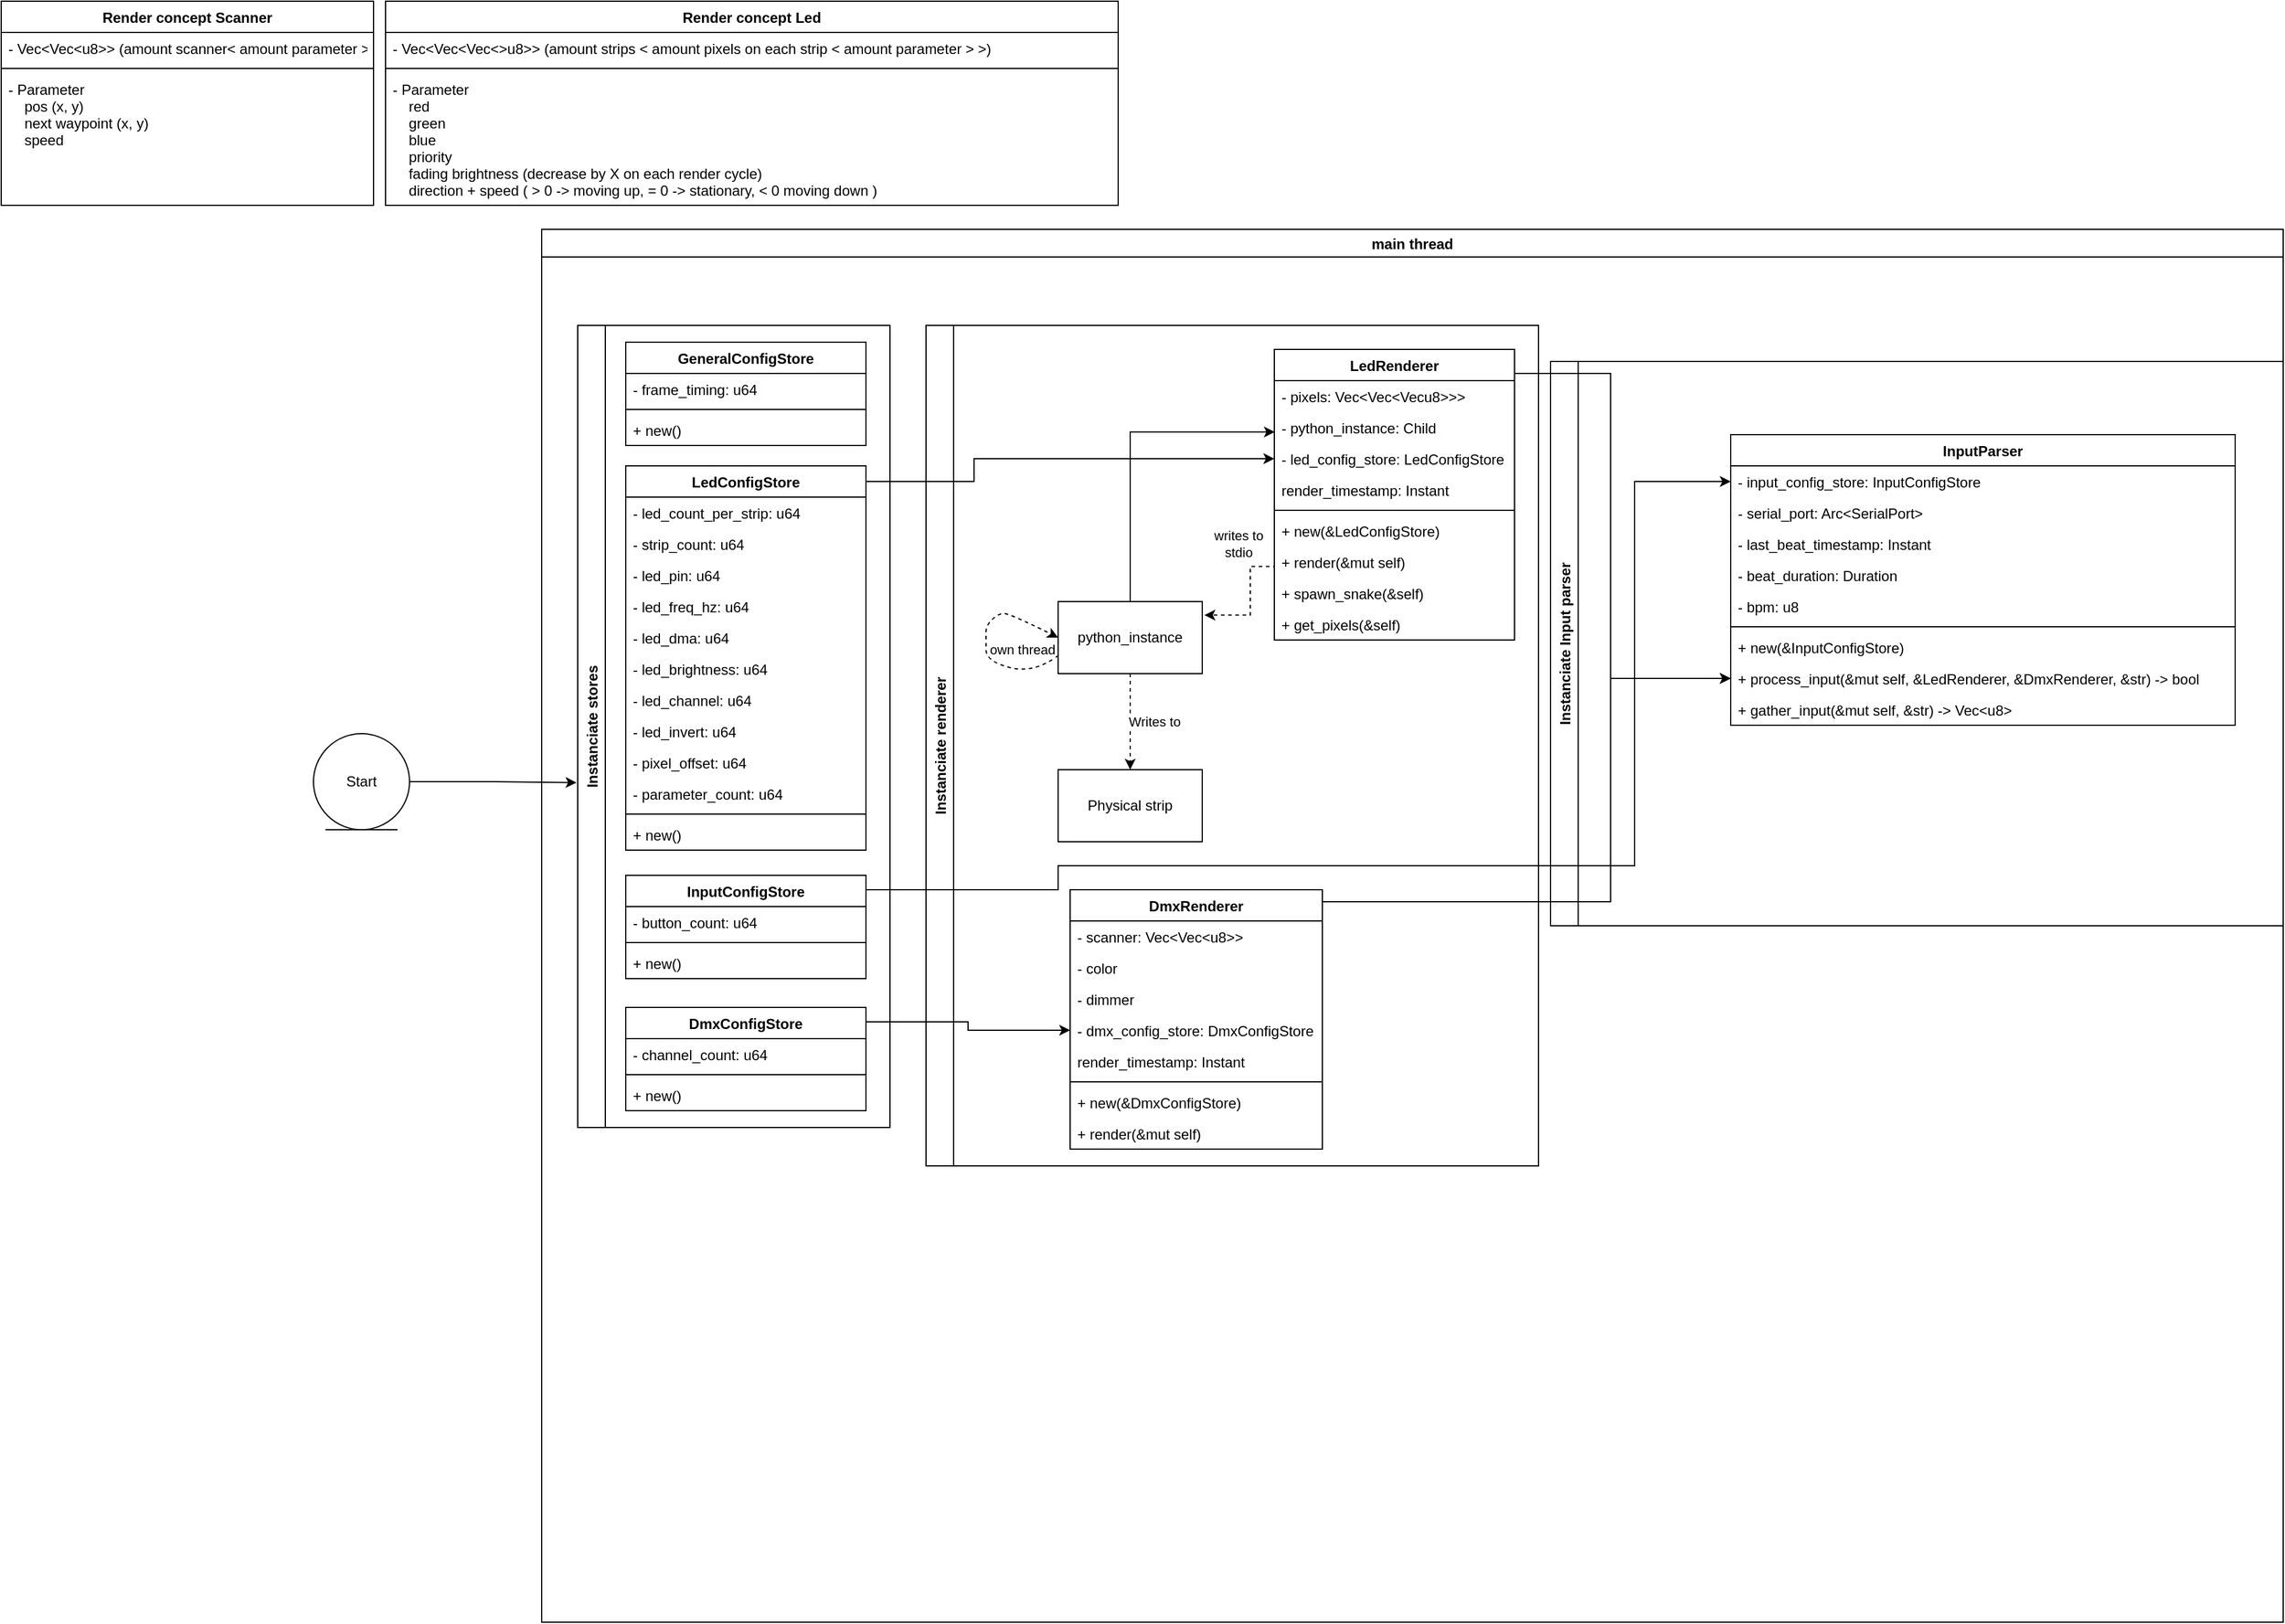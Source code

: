 <mxfile version="20.5.1" type="github">
  <diagram id="E8JHI24DwK8MyCqx6PZm" name="Page-1">
    <mxGraphModel dx="1690" dy="1860" grid="1" gridSize="10" guides="1" tooltips="1" connect="1" arrows="1" fold="1" page="1" pageScale="1" pageWidth="850" pageHeight="1100" math="0" shadow="0">
      <root>
        <mxCell id="0" />
        <mxCell id="1" parent="0" />
        <mxCell id="yd3WXveBUGIFOpn6r7nt-37" value="Render concept Scanner" style="swimlane;fontStyle=1;align=center;verticalAlign=top;childLayout=stackLayout;horizontal=1;startSize=26;horizontalStack=0;resizeParent=1;resizeParentMax=0;resizeLast=0;collapsible=1;marginBottom=0;" vertex="1" parent="1">
          <mxGeometry x="-500" y="90" width="310" height="170" as="geometry" />
        </mxCell>
        <mxCell id="yd3WXveBUGIFOpn6r7nt-41" value="- Vec&lt;Vec&lt;u8&gt;&gt; (amount scanner&lt; amount parameter &gt;)" style="text;strokeColor=none;fillColor=none;align=left;verticalAlign=top;spacingLeft=4;spacingRight=4;overflow=hidden;rotatable=0;points=[[0,0.5],[1,0.5]];portConstraint=eastwest;" vertex="1" parent="yd3WXveBUGIFOpn6r7nt-37">
          <mxGeometry y="26" width="310" height="26" as="geometry" />
        </mxCell>
        <mxCell id="yd3WXveBUGIFOpn6r7nt-39" value="" style="line;strokeWidth=1;fillColor=none;align=left;verticalAlign=middle;spacingTop=-1;spacingLeft=3;spacingRight=3;rotatable=0;labelPosition=right;points=[];portConstraint=eastwest;strokeColor=inherit;" vertex="1" parent="yd3WXveBUGIFOpn6r7nt-37">
          <mxGeometry y="52" width="310" height="8" as="geometry" />
        </mxCell>
        <mxCell id="yd3WXveBUGIFOpn6r7nt-40" value="- Parameter&#xa;    pos (x, y)&#xa;    next waypoint (x, y)&#xa;    speed" style="text;strokeColor=none;fillColor=none;align=left;verticalAlign=top;spacingLeft=4;spacingRight=4;overflow=hidden;rotatable=0;points=[[0,0.5],[1,0.5]];portConstraint=eastwest;" vertex="1" parent="yd3WXveBUGIFOpn6r7nt-37">
          <mxGeometry y="60" width="310" height="110" as="geometry" />
        </mxCell>
        <mxCell id="yd3WXveBUGIFOpn6r7nt-42" value="Render concept Led" style="swimlane;fontStyle=1;align=center;verticalAlign=top;childLayout=stackLayout;horizontal=1;startSize=26;horizontalStack=0;resizeParent=1;resizeParentMax=0;resizeLast=0;collapsible=1;marginBottom=0;" vertex="1" parent="1">
          <mxGeometry x="-180" y="90" width="610" height="170" as="geometry" />
        </mxCell>
        <mxCell id="yd3WXveBUGIFOpn6r7nt-44" value="- Vec&lt;Vec&lt;Vec&lt;&gt;u8&gt;&gt; (amount strips &lt; amount pixels on each strip &lt; amount parameter &gt; &gt;)" style="text;strokeColor=none;fillColor=none;align=left;verticalAlign=top;spacingLeft=4;spacingRight=4;overflow=hidden;rotatable=0;points=[[0,0.5],[1,0.5]];portConstraint=eastwest;" vertex="1" parent="yd3WXveBUGIFOpn6r7nt-42">
          <mxGeometry y="26" width="610" height="26" as="geometry" />
        </mxCell>
        <mxCell id="yd3WXveBUGIFOpn6r7nt-45" value="" style="line;strokeWidth=1;fillColor=none;align=left;verticalAlign=middle;spacingTop=-1;spacingLeft=3;spacingRight=3;rotatable=0;labelPosition=right;points=[];portConstraint=eastwest;strokeColor=inherit;" vertex="1" parent="yd3WXveBUGIFOpn6r7nt-42">
          <mxGeometry y="52" width="610" height="8" as="geometry" />
        </mxCell>
        <mxCell id="yd3WXveBUGIFOpn6r7nt-46" value="- Parameter&#xa;    red&#xa;    green&#xa;    blue&#xa;    priority&#xa;    fading brightness (decrease by X on each render cycle)&#xa;    direction + speed ( &gt; 0 -&gt; moving up, = 0 -&gt; stationary, &lt; 0 moving down )" style="text;strokeColor=none;fillColor=none;align=left;verticalAlign=top;spacingLeft=4;spacingRight=4;overflow=hidden;rotatable=0;points=[[0,0.5],[1,0.5]];portConstraint=eastwest;" vertex="1" parent="yd3WXveBUGIFOpn6r7nt-42">
          <mxGeometry y="60" width="610" height="110" as="geometry" />
        </mxCell>
        <mxCell id="yd3WXveBUGIFOpn6r7nt-48" value="main thread" style="swimlane;" vertex="1" parent="1">
          <mxGeometry x="-50" y="280" width="1450" height="1160" as="geometry" />
        </mxCell>
        <mxCell id="yd3WXveBUGIFOpn6r7nt-61" value="Instanciate stores" style="swimlane;horizontal=0;" vertex="1" parent="yd3WXveBUGIFOpn6r7nt-48">
          <mxGeometry x="30" y="80" width="260" height="668" as="geometry" />
        </mxCell>
        <mxCell id="yd3WXveBUGIFOpn6r7nt-50" value="GeneralConfigStore" style="swimlane;fontStyle=1;align=center;verticalAlign=top;childLayout=stackLayout;horizontal=1;startSize=26;horizontalStack=0;resizeParent=1;resizeParentMax=0;resizeLast=0;collapsible=1;marginBottom=0;" vertex="1" parent="yd3WXveBUGIFOpn6r7nt-61">
          <mxGeometry x="40" y="14" width="200" height="86" as="geometry" />
        </mxCell>
        <mxCell id="yd3WXveBUGIFOpn6r7nt-51" value="- frame_timing: u64" style="text;strokeColor=none;fillColor=none;align=left;verticalAlign=top;spacingLeft=4;spacingRight=4;overflow=hidden;rotatable=0;points=[[0,0.5],[1,0.5]];portConstraint=eastwest;" vertex="1" parent="yd3WXveBUGIFOpn6r7nt-50">
          <mxGeometry y="26" width="200" height="26" as="geometry" />
        </mxCell>
        <mxCell id="yd3WXveBUGIFOpn6r7nt-55" value="" style="line;strokeWidth=1;fillColor=none;align=left;verticalAlign=middle;spacingTop=-1;spacingLeft=3;spacingRight=3;rotatable=0;labelPosition=right;points=[];portConstraint=eastwest;strokeColor=inherit;" vertex="1" parent="yd3WXveBUGIFOpn6r7nt-50">
          <mxGeometry y="52" width="200" height="8" as="geometry" />
        </mxCell>
        <mxCell id="yd3WXveBUGIFOpn6r7nt-56" value="+ new()" style="text;strokeColor=none;fillColor=none;align=left;verticalAlign=top;spacingLeft=4;spacingRight=4;overflow=hidden;rotatable=0;points=[[0,0.5],[1,0.5]];portConstraint=eastwest;" vertex="1" parent="yd3WXveBUGIFOpn6r7nt-50">
          <mxGeometry y="60" width="200" height="26" as="geometry" />
        </mxCell>
        <mxCell id="yd3WXveBUGIFOpn6r7nt-63" value="DmxConfigStore" style="swimlane;fontStyle=1;align=center;verticalAlign=top;childLayout=stackLayout;horizontal=1;startSize=26;horizontalStack=0;resizeParent=1;resizeParentMax=0;resizeLast=0;collapsible=1;marginBottom=0;" vertex="1" parent="yd3WXveBUGIFOpn6r7nt-61">
          <mxGeometry x="40" y="568" width="200" height="86" as="geometry" />
        </mxCell>
        <mxCell id="yd3WXveBUGIFOpn6r7nt-64" value="- channel_count: u64" style="text;strokeColor=none;fillColor=none;align=left;verticalAlign=top;spacingLeft=4;spacingRight=4;overflow=hidden;rotatable=0;points=[[0,0.5],[1,0.5]];portConstraint=eastwest;" vertex="1" parent="yd3WXveBUGIFOpn6r7nt-63">
          <mxGeometry y="26" width="200" height="26" as="geometry" />
        </mxCell>
        <mxCell id="yd3WXveBUGIFOpn6r7nt-65" value="" style="line;strokeWidth=1;fillColor=none;align=left;verticalAlign=middle;spacingTop=-1;spacingLeft=3;spacingRight=3;rotatable=0;labelPosition=right;points=[];portConstraint=eastwest;strokeColor=inherit;" vertex="1" parent="yd3WXveBUGIFOpn6r7nt-63">
          <mxGeometry y="52" width="200" height="8" as="geometry" />
        </mxCell>
        <mxCell id="yd3WXveBUGIFOpn6r7nt-66" value="+ new()" style="text;strokeColor=none;fillColor=none;align=left;verticalAlign=top;spacingLeft=4;spacingRight=4;overflow=hidden;rotatable=0;points=[[0,0.5],[1,0.5]];portConstraint=eastwest;" vertex="1" parent="yd3WXveBUGIFOpn6r7nt-63">
          <mxGeometry y="60" width="200" height="26" as="geometry" />
        </mxCell>
        <mxCell id="yd3WXveBUGIFOpn6r7nt-68" value="LedConfigStore" style="swimlane;fontStyle=1;align=center;verticalAlign=top;childLayout=stackLayout;horizontal=1;startSize=26;horizontalStack=0;resizeParent=1;resizeParentMax=0;resizeLast=0;collapsible=1;marginBottom=0;" vertex="1" parent="yd3WXveBUGIFOpn6r7nt-61">
          <mxGeometry x="40" y="117" width="200" height="320" as="geometry" />
        </mxCell>
        <mxCell id="yd3WXveBUGIFOpn6r7nt-69" value="- led_count_per_strip: u64" style="text;strokeColor=none;fillColor=none;align=left;verticalAlign=top;spacingLeft=4;spacingRight=4;overflow=hidden;rotatable=0;points=[[0,0.5],[1,0.5]];portConstraint=eastwest;" vertex="1" parent="yd3WXveBUGIFOpn6r7nt-68">
          <mxGeometry y="26" width="200" height="26" as="geometry" />
        </mxCell>
        <mxCell id="yd3WXveBUGIFOpn6r7nt-73" value="- strip_count: u64" style="text;strokeColor=none;fillColor=none;align=left;verticalAlign=top;spacingLeft=4;spacingRight=4;overflow=hidden;rotatable=0;points=[[0,0.5],[1,0.5]];portConstraint=eastwest;" vertex="1" parent="yd3WXveBUGIFOpn6r7nt-68">
          <mxGeometry y="52" width="200" height="26" as="geometry" />
        </mxCell>
        <mxCell id="yd3WXveBUGIFOpn6r7nt-74" value="- led_pin: u64" style="text;strokeColor=none;fillColor=none;align=left;verticalAlign=top;spacingLeft=4;spacingRight=4;overflow=hidden;rotatable=0;points=[[0,0.5],[1,0.5]];portConstraint=eastwest;" vertex="1" parent="yd3WXveBUGIFOpn6r7nt-68">
          <mxGeometry y="78" width="200" height="26" as="geometry" />
        </mxCell>
        <mxCell id="yd3WXveBUGIFOpn6r7nt-75" value="- led_freq_hz: u64" style="text;strokeColor=none;fillColor=none;align=left;verticalAlign=top;spacingLeft=4;spacingRight=4;overflow=hidden;rotatable=0;points=[[0,0.5],[1,0.5]];portConstraint=eastwest;" vertex="1" parent="yd3WXveBUGIFOpn6r7nt-68">
          <mxGeometry y="104" width="200" height="26" as="geometry" />
        </mxCell>
        <mxCell id="yd3WXveBUGIFOpn6r7nt-76" value="- led_dma: u64" style="text;strokeColor=none;fillColor=none;align=left;verticalAlign=top;spacingLeft=4;spacingRight=4;overflow=hidden;rotatable=0;points=[[0,0.5],[1,0.5]];portConstraint=eastwest;" vertex="1" parent="yd3WXveBUGIFOpn6r7nt-68">
          <mxGeometry y="130" width="200" height="26" as="geometry" />
        </mxCell>
        <mxCell id="yd3WXveBUGIFOpn6r7nt-77" value="- led_brightness: u64" style="text;strokeColor=none;fillColor=none;align=left;verticalAlign=top;spacingLeft=4;spacingRight=4;overflow=hidden;rotatable=0;points=[[0,0.5],[1,0.5]];portConstraint=eastwest;" vertex="1" parent="yd3WXveBUGIFOpn6r7nt-68">
          <mxGeometry y="156" width="200" height="26" as="geometry" />
        </mxCell>
        <mxCell id="yd3WXveBUGIFOpn6r7nt-79" value="- led_channel: u64" style="text;strokeColor=none;fillColor=none;align=left;verticalAlign=top;spacingLeft=4;spacingRight=4;overflow=hidden;rotatable=0;points=[[0,0.5],[1,0.5]];portConstraint=eastwest;" vertex="1" parent="yd3WXveBUGIFOpn6r7nt-68">
          <mxGeometry y="182" width="200" height="26" as="geometry" />
        </mxCell>
        <mxCell id="yd3WXveBUGIFOpn6r7nt-78" value="- led_invert: u64" style="text;strokeColor=none;fillColor=none;align=left;verticalAlign=top;spacingLeft=4;spacingRight=4;overflow=hidden;rotatable=0;points=[[0,0.5],[1,0.5]];portConstraint=eastwest;" vertex="1" parent="yd3WXveBUGIFOpn6r7nt-68">
          <mxGeometry y="208" width="200" height="26" as="geometry" />
        </mxCell>
        <mxCell id="yd3WXveBUGIFOpn6r7nt-80" value="- pixel_offset: u64" style="text;strokeColor=none;fillColor=none;align=left;verticalAlign=top;spacingLeft=4;spacingRight=4;overflow=hidden;rotatable=0;points=[[0,0.5],[1,0.5]];portConstraint=eastwest;" vertex="1" parent="yd3WXveBUGIFOpn6r7nt-68">
          <mxGeometry y="234" width="200" height="26" as="geometry" />
        </mxCell>
        <mxCell id="yd3WXveBUGIFOpn6r7nt-81" value="- parameter_count: u64" style="text;strokeColor=none;fillColor=none;align=left;verticalAlign=top;spacingLeft=4;spacingRight=4;overflow=hidden;rotatable=0;points=[[0,0.5],[1,0.5]];portConstraint=eastwest;" vertex="1" parent="yd3WXveBUGIFOpn6r7nt-68">
          <mxGeometry y="260" width="200" height="26" as="geometry" />
        </mxCell>
        <mxCell id="yd3WXveBUGIFOpn6r7nt-70" value="" style="line;strokeWidth=1;fillColor=none;align=left;verticalAlign=middle;spacingTop=-1;spacingLeft=3;spacingRight=3;rotatable=0;labelPosition=right;points=[];portConstraint=eastwest;strokeColor=inherit;" vertex="1" parent="yd3WXveBUGIFOpn6r7nt-68">
          <mxGeometry y="286" width="200" height="8" as="geometry" />
        </mxCell>
        <mxCell id="yd3WXveBUGIFOpn6r7nt-71" value="+ new()" style="text;strokeColor=none;fillColor=none;align=left;verticalAlign=top;spacingLeft=4;spacingRight=4;overflow=hidden;rotatable=0;points=[[0,0.5],[1,0.5]];portConstraint=eastwest;" vertex="1" parent="yd3WXveBUGIFOpn6r7nt-68">
          <mxGeometry y="294" width="200" height="26" as="geometry" />
        </mxCell>
        <mxCell id="yd3WXveBUGIFOpn6r7nt-82" value="InputConfigStore" style="swimlane;fontStyle=1;align=center;verticalAlign=top;childLayout=stackLayout;horizontal=1;startSize=26;horizontalStack=0;resizeParent=1;resizeParentMax=0;resizeLast=0;collapsible=1;marginBottom=0;" vertex="1" parent="yd3WXveBUGIFOpn6r7nt-61">
          <mxGeometry x="40" y="458" width="200" height="86" as="geometry" />
        </mxCell>
        <mxCell id="yd3WXveBUGIFOpn6r7nt-83" value="- button_count: u64" style="text;strokeColor=none;fillColor=none;align=left;verticalAlign=top;spacingLeft=4;spacingRight=4;overflow=hidden;rotatable=0;points=[[0,0.5],[1,0.5]];portConstraint=eastwest;" vertex="1" parent="yd3WXveBUGIFOpn6r7nt-82">
          <mxGeometry y="26" width="200" height="26" as="geometry" />
        </mxCell>
        <mxCell id="yd3WXveBUGIFOpn6r7nt-84" value="" style="line;strokeWidth=1;fillColor=none;align=left;verticalAlign=middle;spacingTop=-1;spacingLeft=3;spacingRight=3;rotatable=0;labelPosition=right;points=[];portConstraint=eastwest;strokeColor=inherit;" vertex="1" parent="yd3WXveBUGIFOpn6r7nt-82">
          <mxGeometry y="52" width="200" height="8" as="geometry" />
        </mxCell>
        <mxCell id="yd3WXveBUGIFOpn6r7nt-85" value="+ new()" style="text;strokeColor=none;fillColor=none;align=left;verticalAlign=top;spacingLeft=4;spacingRight=4;overflow=hidden;rotatable=0;points=[[0,0.5],[1,0.5]];portConstraint=eastwest;" vertex="1" parent="yd3WXveBUGIFOpn6r7nt-82">
          <mxGeometry y="60" width="200" height="26" as="geometry" />
        </mxCell>
        <mxCell id="yd3WXveBUGIFOpn6r7nt-86" value="Instanciate renderer" style="swimlane;horizontal=0;" vertex="1" parent="yd3WXveBUGIFOpn6r7nt-48">
          <mxGeometry x="320" y="80" width="510" height="700" as="geometry" />
        </mxCell>
        <mxCell id="yd3WXveBUGIFOpn6r7nt-2" value="python_instance" style="rounded=0;whiteSpace=wrap;html=1;" vertex="1" parent="yd3WXveBUGIFOpn6r7nt-86">
          <mxGeometry x="110" y="230" width="120" height="60" as="geometry" />
        </mxCell>
        <mxCell id="yd3WXveBUGIFOpn6r7nt-8" value="Physical strip" style="rounded=0;whiteSpace=wrap;html=1;" vertex="1" parent="yd3WXveBUGIFOpn6r7nt-86">
          <mxGeometry x="110" y="370" width="120" height="60" as="geometry" />
        </mxCell>
        <mxCell id="yd3WXveBUGIFOpn6r7nt-11" style="edgeStyle=orthogonalEdgeStyle;rounded=0;orthogonalLoop=1;jettySize=auto;html=1;entryX=0.5;entryY=0;entryDx=0;entryDy=0;dashed=1;" edge="1" parent="yd3WXveBUGIFOpn6r7nt-86" source="yd3WXveBUGIFOpn6r7nt-2" target="yd3WXveBUGIFOpn6r7nt-8">
          <mxGeometry relative="1" as="geometry" />
        </mxCell>
        <mxCell id="yd3WXveBUGIFOpn6r7nt-12" value="Writes to" style="edgeLabel;html=1;align=center;verticalAlign=middle;resizable=0;points=[];" vertex="1" connectable="0" parent="yd3WXveBUGIFOpn6r7nt-11">
          <mxGeometry x="-0.298" y="-1" relative="1" as="geometry">
            <mxPoint x="21" y="12" as="offset" />
          </mxGeometry>
        </mxCell>
        <mxCell id="yd3WXveBUGIFOpn6r7nt-13" value="" style="curved=1;endArrow=classic;html=1;rounded=0;dashed=1;exitX=0;exitY=0.75;exitDx=0;exitDy=0;entryX=0;entryY=0.5;entryDx=0;entryDy=0;" edge="1" parent="yd3WXveBUGIFOpn6r7nt-86" source="yd3WXveBUGIFOpn6r7nt-2" target="yd3WXveBUGIFOpn6r7nt-2">
          <mxGeometry width="50" height="50" relative="1" as="geometry">
            <mxPoint x="270" y="290" as="sourcePoint" />
            <mxPoint x="230" y="260" as="targetPoint" />
            <Array as="points">
              <mxPoint x="90" y="290" />
              <mxPoint x="50" y="280" />
              <mxPoint x="50" y="260" />
              <mxPoint x="50" y="250" />
              <mxPoint x="60" y="240" />
              <mxPoint x="70" y="240" />
            </Array>
          </mxGeometry>
        </mxCell>
        <mxCell id="yd3WXveBUGIFOpn6r7nt-14" value="own thread" style="edgeLabel;html=1;align=center;verticalAlign=middle;resizable=0;points=[];" vertex="1" connectable="0" parent="yd3WXveBUGIFOpn6r7nt-13">
          <mxGeometry x="0.083" y="1" relative="1" as="geometry">
            <mxPoint x="31" y="13" as="offset" />
          </mxGeometry>
        </mxCell>
        <mxCell id="yd3WXveBUGIFOpn6r7nt-23" value="LedRenderer" style="swimlane;fontStyle=1;align=center;verticalAlign=top;childLayout=stackLayout;horizontal=1;startSize=26;horizontalStack=0;resizeParent=1;resizeParentMax=0;resizeLast=0;collapsible=1;marginBottom=0;" vertex="1" parent="yd3WXveBUGIFOpn6r7nt-86">
          <mxGeometry x="290" y="20" width="200" height="242" as="geometry" />
        </mxCell>
        <mxCell id="yd3WXveBUGIFOpn6r7nt-24" value="- pixels: Vec&lt;Vec&lt;Vecu8&gt;&gt;&gt;" style="text;strokeColor=none;fillColor=none;align=left;verticalAlign=top;spacingLeft=4;spacingRight=4;overflow=hidden;rotatable=0;points=[[0,0.5],[1,0.5]];portConstraint=eastwest;" vertex="1" parent="yd3WXveBUGIFOpn6r7nt-23">
          <mxGeometry y="26" width="200" height="26" as="geometry" />
        </mxCell>
        <mxCell id="yd3WXveBUGIFOpn6r7nt-27" value="- python_instance: Child" style="text;strokeColor=none;fillColor=none;align=left;verticalAlign=top;spacingLeft=4;spacingRight=4;overflow=hidden;rotatable=0;points=[[0,0.5],[1,0.5]];portConstraint=eastwest;" vertex="1" parent="yd3WXveBUGIFOpn6r7nt-23">
          <mxGeometry y="52" width="200" height="26" as="geometry" />
        </mxCell>
        <mxCell id="yd3WXveBUGIFOpn6r7nt-28" value="- led_config_store: LedConfigStore" style="text;strokeColor=none;fillColor=none;align=left;verticalAlign=top;spacingLeft=4;spacingRight=4;overflow=hidden;rotatable=0;points=[[0,0.5],[1,0.5]];portConstraint=eastwest;" vertex="1" parent="yd3WXveBUGIFOpn6r7nt-23">
          <mxGeometry y="78" width="200" height="26" as="geometry" />
        </mxCell>
        <mxCell id="yd3WXveBUGIFOpn6r7nt-29" value="render_timestamp: Instant" style="text;strokeColor=none;fillColor=none;align=left;verticalAlign=top;spacingLeft=4;spacingRight=4;overflow=hidden;rotatable=0;points=[[0,0.5],[1,0.5]];portConstraint=eastwest;" vertex="1" parent="yd3WXveBUGIFOpn6r7nt-23">
          <mxGeometry y="104" width="200" height="26" as="geometry" />
        </mxCell>
        <mxCell id="yd3WXveBUGIFOpn6r7nt-25" value="" style="line;strokeWidth=1;fillColor=none;align=left;verticalAlign=middle;spacingTop=-1;spacingLeft=3;spacingRight=3;rotatable=0;labelPosition=right;points=[];portConstraint=eastwest;strokeColor=inherit;" vertex="1" parent="yd3WXveBUGIFOpn6r7nt-23">
          <mxGeometry y="130" width="200" height="8" as="geometry" />
        </mxCell>
        <mxCell id="yd3WXveBUGIFOpn6r7nt-32" value="+ new(&amp;LedConfigStore)" style="text;strokeColor=none;fillColor=none;align=left;verticalAlign=top;spacingLeft=4;spacingRight=4;overflow=hidden;rotatable=0;points=[[0,0.5],[1,0.5]];portConstraint=eastwest;" vertex="1" parent="yd3WXveBUGIFOpn6r7nt-23">
          <mxGeometry y="138" width="200" height="26" as="geometry" />
        </mxCell>
        <mxCell id="yd3WXveBUGIFOpn6r7nt-30" value="+ render(&amp;mut self)" style="text;strokeColor=none;fillColor=none;align=left;verticalAlign=top;spacingLeft=4;spacingRight=4;overflow=hidden;rotatable=0;points=[[0,0.5],[1,0.5]];portConstraint=eastwest;" vertex="1" parent="yd3WXveBUGIFOpn6r7nt-23">
          <mxGeometry y="164" width="200" height="26" as="geometry" />
        </mxCell>
        <mxCell id="yd3WXveBUGIFOpn6r7nt-26" value="+ spawn_snake(&amp;self)" style="text;strokeColor=none;fillColor=none;align=left;verticalAlign=top;spacingLeft=4;spacingRight=4;overflow=hidden;rotatable=0;points=[[0,0.5],[1,0.5]];portConstraint=eastwest;" vertex="1" parent="yd3WXveBUGIFOpn6r7nt-23">
          <mxGeometry y="190" width="200" height="26" as="geometry" />
        </mxCell>
        <mxCell id="yd3WXveBUGIFOpn6r7nt-31" value="+ get_pixels(&amp;self)" style="text;strokeColor=none;fillColor=none;align=left;verticalAlign=top;spacingLeft=4;spacingRight=4;overflow=hidden;rotatable=0;points=[[0,0.5],[1,0.5]];portConstraint=eastwest;" vertex="1" parent="yd3WXveBUGIFOpn6r7nt-23">
          <mxGeometry y="216" width="200" height="26" as="geometry" />
        </mxCell>
        <mxCell id="yd3WXveBUGIFOpn6r7nt-3" style="edgeStyle=orthogonalEdgeStyle;rounded=0;orthogonalLoop=1;jettySize=auto;html=1;entryX=0.002;entryY=0.645;entryDx=0;entryDy=0;entryPerimeter=0;" edge="1" parent="yd3WXveBUGIFOpn6r7nt-86" source="yd3WXveBUGIFOpn6r7nt-2" target="yd3WXveBUGIFOpn6r7nt-27">
          <mxGeometry relative="1" as="geometry">
            <mxPoint x="170" y="160" as="targetPoint" />
            <Array as="points">
              <mxPoint x="170" y="89" />
            </Array>
          </mxGeometry>
        </mxCell>
        <mxCell id="yd3WXveBUGIFOpn6r7nt-91" value="DmxRenderer" style="swimlane;fontStyle=1;align=center;verticalAlign=top;childLayout=stackLayout;horizontal=1;startSize=26;horizontalStack=0;resizeParent=1;resizeParentMax=0;resizeLast=0;collapsible=1;marginBottom=0;" vertex="1" parent="yd3WXveBUGIFOpn6r7nt-86">
          <mxGeometry x="120" y="470" width="210" height="216" as="geometry" />
        </mxCell>
        <mxCell id="yd3WXveBUGIFOpn6r7nt-92" value="- scanner: Vec&lt;Vec&lt;u8&gt;&gt;" style="text;strokeColor=none;fillColor=none;align=left;verticalAlign=top;spacingLeft=4;spacingRight=4;overflow=hidden;rotatable=0;points=[[0,0.5],[1,0.5]];portConstraint=eastwest;" vertex="1" parent="yd3WXveBUGIFOpn6r7nt-91">
          <mxGeometry y="26" width="210" height="26" as="geometry" />
        </mxCell>
        <mxCell id="yd3WXveBUGIFOpn6r7nt-101" value="- color" style="text;strokeColor=none;fillColor=none;align=left;verticalAlign=top;spacingLeft=4;spacingRight=4;overflow=hidden;rotatable=0;points=[[0,0.5],[1,0.5]];portConstraint=eastwest;" vertex="1" parent="yd3WXveBUGIFOpn6r7nt-91">
          <mxGeometry y="52" width="210" height="26" as="geometry" />
        </mxCell>
        <mxCell id="yd3WXveBUGIFOpn6r7nt-102" value="- dimmer" style="text;strokeColor=none;fillColor=none;align=left;verticalAlign=top;spacingLeft=4;spacingRight=4;overflow=hidden;rotatable=0;points=[[0,0.5],[1,0.5]];portConstraint=eastwest;" vertex="1" parent="yd3WXveBUGIFOpn6r7nt-91">
          <mxGeometry y="78" width="210" height="26" as="geometry" />
        </mxCell>
        <mxCell id="yd3WXveBUGIFOpn6r7nt-94" value="- dmx_config_store: DmxConfigStore" style="text;strokeColor=none;fillColor=none;align=left;verticalAlign=top;spacingLeft=4;spacingRight=4;overflow=hidden;rotatable=0;points=[[0,0.5],[1,0.5]];portConstraint=eastwest;" vertex="1" parent="yd3WXveBUGIFOpn6r7nt-91">
          <mxGeometry y="104" width="210" height="26" as="geometry" />
        </mxCell>
        <mxCell id="yd3WXveBUGIFOpn6r7nt-95" value="render_timestamp: Instant" style="text;strokeColor=none;fillColor=none;align=left;verticalAlign=top;spacingLeft=4;spacingRight=4;overflow=hidden;rotatable=0;points=[[0,0.5],[1,0.5]];portConstraint=eastwest;" vertex="1" parent="yd3WXveBUGIFOpn6r7nt-91">
          <mxGeometry y="130" width="210" height="26" as="geometry" />
        </mxCell>
        <mxCell id="yd3WXveBUGIFOpn6r7nt-96" value="" style="line;strokeWidth=1;fillColor=none;align=left;verticalAlign=middle;spacingTop=-1;spacingLeft=3;spacingRight=3;rotatable=0;labelPosition=right;points=[];portConstraint=eastwest;strokeColor=inherit;" vertex="1" parent="yd3WXveBUGIFOpn6r7nt-91">
          <mxGeometry y="156" width="210" height="8" as="geometry" />
        </mxCell>
        <mxCell id="yd3WXveBUGIFOpn6r7nt-97" value="+ new(&amp;DmxConfigStore)" style="text;strokeColor=none;fillColor=none;align=left;verticalAlign=top;spacingLeft=4;spacingRight=4;overflow=hidden;rotatable=0;points=[[0,0.5],[1,0.5]];portConstraint=eastwest;" vertex="1" parent="yd3WXveBUGIFOpn6r7nt-91">
          <mxGeometry y="164" width="210" height="26" as="geometry" />
        </mxCell>
        <mxCell id="yd3WXveBUGIFOpn6r7nt-99" value="+ render(&amp;mut self)" style="text;strokeColor=none;fillColor=none;align=left;verticalAlign=top;spacingLeft=4;spacingRight=4;overflow=hidden;rotatable=0;points=[[0,0.5],[1,0.5]];portConstraint=eastwest;" vertex="1" parent="yd3WXveBUGIFOpn6r7nt-91">
          <mxGeometry y="190" width="210" height="26" as="geometry" />
        </mxCell>
        <mxCell id="yd3WXveBUGIFOpn6r7nt-4" style="edgeStyle=orthogonalEdgeStyle;rounded=0;orthogonalLoop=1;jettySize=auto;html=1;entryX=1.015;entryY=0.559;entryDx=0;entryDy=0;dashed=1;exitX=0;exitY=0.5;exitDx=0;exitDy=0;entryPerimeter=0;" edge="1" parent="yd3WXveBUGIFOpn6r7nt-86">
          <mxGeometry relative="1" as="geometry">
            <mxPoint x="290" y="174.73" as="sourcePoint" />
            <mxPoint x="231.8" y="241.27" as="targetPoint" />
            <Array as="points">
              <mxPoint x="270" y="200.73" />
              <mxPoint x="270" y="241.73" />
            </Array>
          </mxGeometry>
        </mxCell>
        <mxCell id="yd3WXveBUGIFOpn6r7nt-7" value="&lt;div&gt;writes to&lt;/div&gt;&lt;div&gt;stdio&lt;/div&gt;" style="edgeLabel;html=1;align=center;verticalAlign=middle;resizable=0;points=[];" vertex="1" connectable="0" parent="yd3WXveBUGIFOpn6r7nt-4">
          <mxGeometry x="-0.197" y="-1" relative="1" as="geometry">
            <mxPoint x="-9" y="-23" as="offset" />
          </mxGeometry>
        </mxCell>
        <mxCell id="yd3WXveBUGIFOpn6r7nt-90" style="edgeStyle=orthogonalEdgeStyle;rounded=0;orthogonalLoop=1;jettySize=auto;html=1;exitX=1;exitY=0.05;exitDx=0;exitDy=0;exitPerimeter=0;" edge="1" parent="yd3WXveBUGIFOpn6r7nt-48" source="yd3WXveBUGIFOpn6r7nt-68" target="yd3WXveBUGIFOpn6r7nt-28">
          <mxGeometry relative="1" as="geometry">
            <Array as="points">
              <mxPoint x="270" y="210" />
              <mxPoint x="360" y="210" />
              <mxPoint x="360" y="191" />
            </Array>
          </mxGeometry>
        </mxCell>
        <mxCell id="yd3WXveBUGIFOpn6r7nt-103" style="edgeStyle=orthogonalEdgeStyle;rounded=0;orthogonalLoop=1;jettySize=auto;html=1;entryX=0;entryY=0.5;entryDx=0;entryDy=0;exitX=1;exitY=0.14;exitDx=0;exitDy=0;exitPerimeter=0;" edge="1" parent="yd3WXveBUGIFOpn6r7nt-48" source="yd3WXveBUGIFOpn6r7nt-63" target="yd3WXveBUGIFOpn6r7nt-94">
          <mxGeometry relative="1" as="geometry" />
        </mxCell>
        <mxCell id="yd3WXveBUGIFOpn6r7nt-104" value="Instanciate Input parser" style="swimlane;horizontal=0;" vertex="1" parent="yd3WXveBUGIFOpn6r7nt-48">
          <mxGeometry x="840" y="110" width="610" height="470" as="geometry" />
        </mxCell>
        <mxCell id="yd3WXveBUGIFOpn6r7nt-109" value="InputParser&#xa;" style="swimlane;fontStyle=1;align=center;verticalAlign=top;childLayout=stackLayout;horizontal=1;startSize=26;horizontalStack=0;resizeParent=1;resizeParentMax=0;resizeLast=0;collapsible=1;marginBottom=0;" vertex="1" parent="yd3WXveBUGIFOpn6r7nt-104">
          <mxGeometry x="150" y="61" width="420" height="242" as="geometry" />
        </mxCell>
        <mxCell id="yd3WXveBUGIFOpn6r7nt-110" value="- input_config_store: InputConfigStore" style="text;strokeColor=none;fillColor=none;align=left;verticalAlign=top;spacingLeft=4;spacingRight=4;overflow=hidden;rotatable=0;points=[[0,0.5],[1,0.5]];portConstraint=eastwest;" vertex="1" parent="yd3WXveBUGIFOpn6r7nt-109">
          <mxGeometry y="26" width="420" height="26" as="geometry" />
        </mxCell>
        <mxCell id="yd3WXveBUGIFOpn6r7nt-113" value="- serial_port: Arc&lt;SerialPort&gt;" style="text;strokeColor=none;fillColor=none;align=left;verticalAlign=top;spacingLeft=4;spacingRight=4;overflow=hidden;rotatable=0;points=[[0,0.5],[1,0.5]];portConstraint=eastwest;" vertex="1" parent="yd3WXveBUGIFOpn6r7nt-109">
          <mxGeometry y="52" width="420" height="26" as="geometry" />
        </mxCell>
        <mxCell id="yd3WXveBUGIFOpn6r7nt-114" value="- last_beat_timestamp: Instant" style="text;strokeColor=none;fillColor=none;align=left;verticalAlign=top;spacingLeft=4;spacingRight=4;overflow=hidden;rotatable=0;points=[[0,0.5],[1,0.5]];portConstraint=eastwest;" vertex="1" parent="yd3WXveBUGIFOpn6r7nt-109">
          <mxGeometry y="78" width="420" height="26" as="geometry" />
        </mxCell>
        <mxCell id="yd3WXveBUGIFOpn6r7nt-115" value="- beat_duration: Duration" style="text;strokeColor=none;fillColor=none;align=left;verticalAlign=top;spacingLeft=4;spacingRight=4;overflow=hidden;rotatable=0;points=[[0,0.5],[1,0.5]];portConstraint=eastwest;" vertex="1" parent="yd3WXveBUGIFOpn6r7nt-109">
          <mxGeometry y="104" width="420" height="26" as="geometry" />
        </mxCell>
        <mxCell id="yd3WXveBUGIFOpn6r7nt-116" value="- bpm: u8" style="text;strokeColor=none;fillColor=none;align=left;verticalAlign=top;spacingLeft=4;spacingRight=4;overflow=hidden;rotatable=0;points=[[0,0.5],[1,0.5]];portConstraint=eastwest;" vertex="1" parent="yd3WXveBUGIFOpn6r7nt-109">
          <mxGeometry y="130" width="420" height="26" as="geometry" />
        </mxCell>
        <mxCell id="yd3WXveBUGIFOpn6r7nt-111" value="" style="line;strokeWidth=1;fillColor=none;align=left;verticalAlign=middle;spacingTop=-1;spacingLeft=3;spacingRight=3;rotatable=0;labelPosition=right;points=[];portConstraint=eastwest;strokeColor=inherit;" vertex="1" parent="yd3WXveBUGIFOpn6r7nt-109">
          <mxGeometry y="156" width="420" height="8" as="geometry" />
        </mxCell>
        <mxCell id="yd3WXveBUGIFOpn6r7nt-117" value="+ new(&amp;InputConfigStore)" style="text;strokeColor=none;fillColor=none;align=left;verticalAlign=top;spacingLeft=4;spacingRight=4;overflow=hidden;rotatable=0;points=[[0,0.5],[1,0.5]];portConstraint=eastwest;" vertex="1" parent="yd3WXveBUGIFOpn6r7nt-109">
          <mxGeometry y="164" width="420" height="26" as="geometry" />
        </mxCell>
        <mxCell id="yd3WXveBUGIFOpn6r7nt-112" value="+ process_input(&amp;mut self, &amp;LedRenderer, &amp;DmxRenderer, &amp;str) -&gt; bool" style="text;strokeColor=none;fillColor=none;align=left;verticalAlign=top;spacingLeft=4;spacingRight=4;overflow=hidden;rotatable=0;points=[[0,0.5],[1,0.5]];portConstraint=eastwest;" vertex="1" parent="yd3WXveBUGIFOpn6r7nt-109">
          <mxGeometry y="190" width="420" height="26" as="geometry" />
        </mxCell>
        <mxCell id="yd3WXveBUGIFOpn6r7nt-118" value="+ gather_input(&amp;mut self, &amp;str) -&gt; Vec&lt;u8&gt;" style="text;strokeColor=none;fillColor=none;align=left;verticalAlign=top;spacingLeft=4;spacingRight=4;overflow=hidden;rotatable=0;points=[[0,0.5],[1,0.5]];portConstraint=eastwest;" vertex="1" parent="yd3WXveBUGIFOpn6r7nt-109">
          <mxGeometry y="216" width="420" height="26" as="geometry" />
        </mxCell>
        <mxCell id="yd3WXveBUGIFOpn6r7nt-120" style="edgeStyle=orthogonalEdgeStyle;rounded=0;orthogonalLoop=1;jettySize=auto;html=1;entryX=0;entryY=0.5;entryDx=0;entryDy=0;" edge="1" parent="yd3WXveBUGIFOpn6r7nt-48" source="yd3WXveBUGIFOpn6r7nt-82" target="yd3WXveBUGIFOpn6r7nt-110">
          <mxGeometry relative="1" as="geometry">
            <Array as="points">
              <mxPoint x="430" y="550" />
              <mxPoint x="430" y="530" />
              <mxPoint x="910" y="530" />
              <mxPoint x="910" y="210" />
            </Array>
          </mxGeometry>
        </mxCell>
        <mxCell id="yd3WXveBUGIFOpn6r7nt-123" style="edgeStyle=orthogonalEdgeStyle;rounded=0;orthogonalLoop=1;jettySize=auto;html=1;entryX=0;entryY=0.5;entryDx=0;entryDy=0;" edge="1" parent="yd3WXveBUGIFOpn6r7nt-48" source="yd3WXveBUGIFOpn6r7nt-23" target="yd3WXveBUGIFOpn6r7nt-112">
          <mxGeometry relative="1" as="geometry">
            <Array as="points">
              <mxPoint x="890" y="120" />
              <mxPoint x="890" y="374" />
            </Array>
          </mxGeometry>
        </mxCell>
        <mxCell id="yd3WXveBUGIFOpn6r7nt-125" style="edgeStyle=orthogonalEdgeStyle;rounded=0;orthogonalLoop=1;jettySize=auto;html=1;entryX=0;entryY=0.5;entryDx=0;entryDy=0;" edge="1" parent="yd3WXveBUGIFOpn6r7nt-48" source="yd3WXveBUGIFOpn6r7nt-91" target="yd3WXveBUGIFOpn6r7nt-112">
          <mxGeometry relative="1" as="geometry">
            <Array as="points">
              <mxPoint x="890" y="560" />
              <mxPoint x="890" y="374" />
            </Array>
          </mxGeometry>
        </mxCell>
        <mxCell id="yd3WXveBUGIFOpn6r7nt-89" style="edgeStyle=orthogonalEdgeStyle;rounded=0;orthogonalLoop=1;jettySize=auto;html=1;entryX=-0.004;entryY=0.57;entryDx=0;entryDy=0;entryPerimeter=0;" edge="1" parent="1" source="yd3WXveBUGIFOpn6r7nt-88" target="yd3WXveBUGIFOpn6r7nt-61">
          <mxGeometry relative="1" as="geometry" />
        </mxCell>
        <mxCell id="yd3WXveBUGIFOpn6r7nt-88" value="Start" style="ellipse;shape=umlEntity;whiteSpace=wrap;html=1;" vertex="1" parent="1">
          <mxGeometry x="-240" y="700" width="80" height="80" as="geometry" />
        </mxCell>
      </root>
    </mxGraphModel>
  </diagram>
</mxfile>

